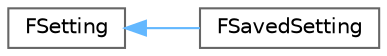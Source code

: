 digraph "Graphical Class Hierarchy"
{
 // LATEX_PDF_SIZE
  bgcolor="transparent";
  edge [fontname=Helvetica,fontsize=10,labelfontname=Helvetica,labelfontsize=10];
  node [fontname=Helvetica,fontsize=10,shape=box,height=0.2,width=0.4];
  rankdir="LR";
  Node0 [label="FSetting",height=0.2,width=0.4,color="grey40", fillcolor="white", style="filled",URL="$struct_f_setting.html",tooltip=" "];
  Node0 -> Node1 [dir="back",color="steelblue1",style="solid"];
  Node1 [label="FSavedSetting",height=0.2,width=0.4,color="grey40", fillcolor="white", style="filled",URL="$struct_f_saved_setting.html",tooltip=" "];
}
